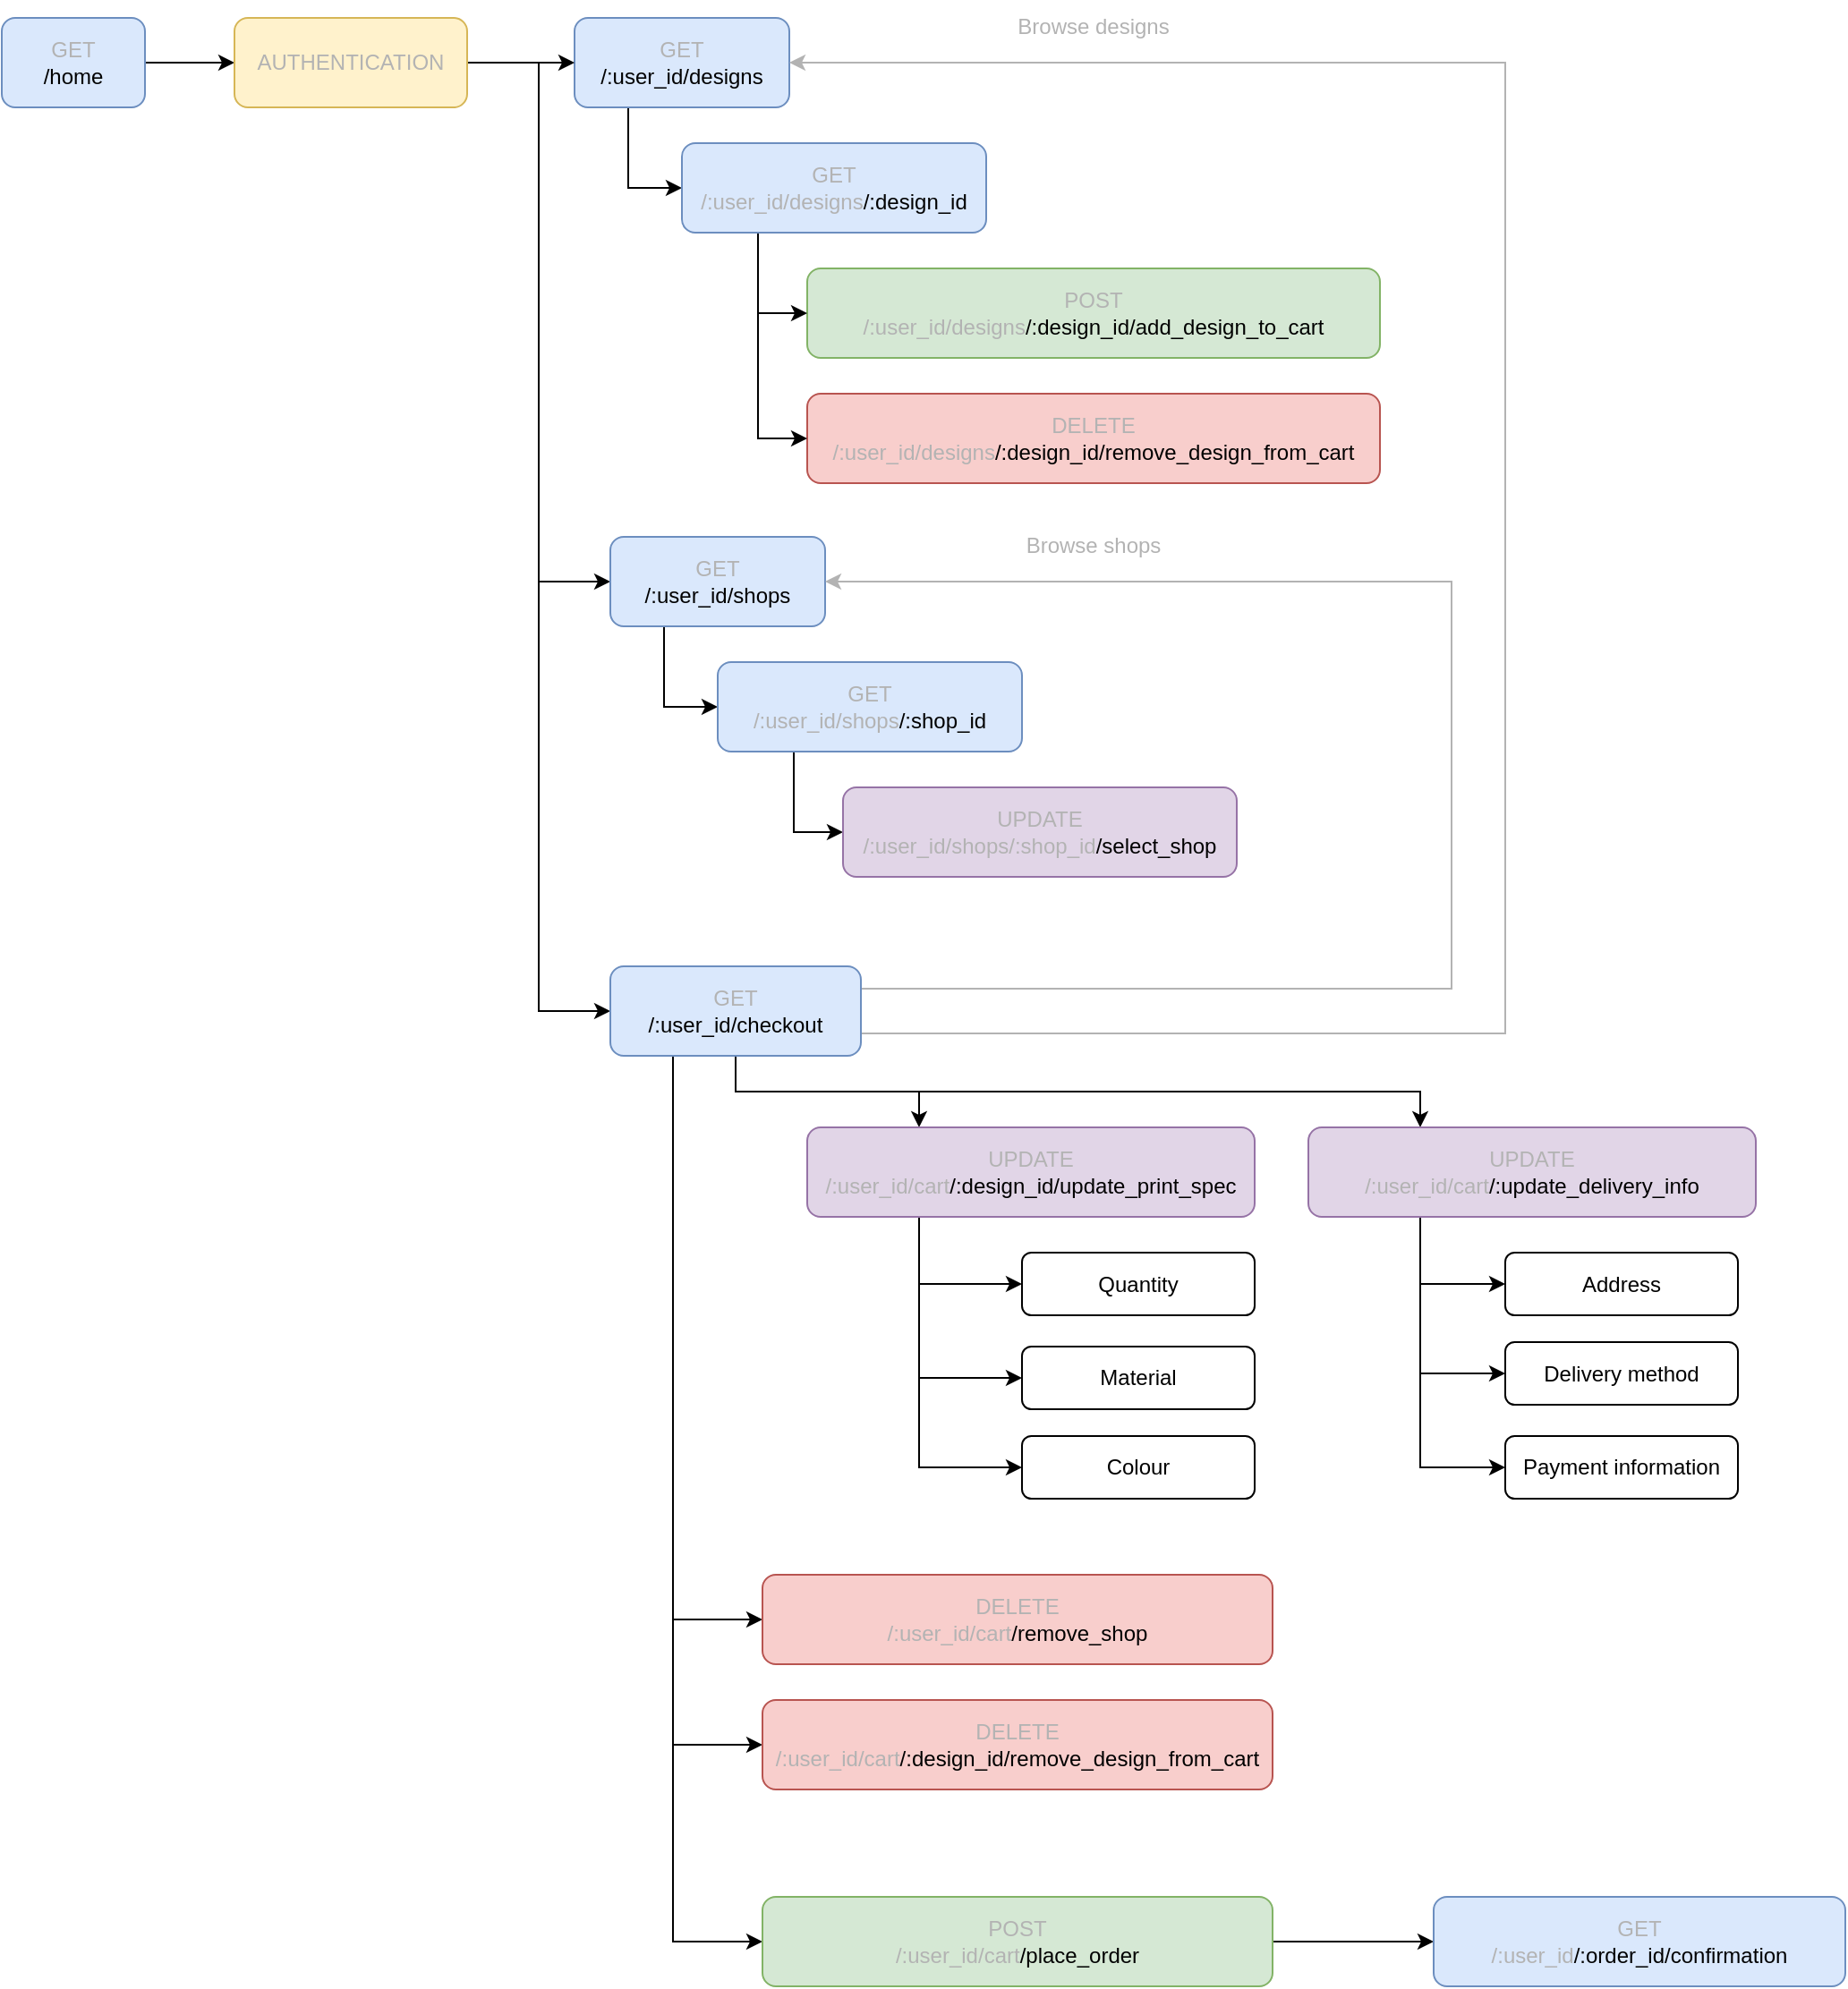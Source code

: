 <mxfile version="22.0.8" type="device">
  <diagram name="Page-1" id="yUJVbRALh6Ohsk7KYWx5">
    <mxGraphModel dx="2289" dy="2133" grid="1" gridSize="10" guides="1" tooltips="1" connect="1" arrows="1" fold="1" page="1" pageScale="1" pageWidth="1169" pageHeight="1654" math="0" shadow="0">
      <root>
        <mxCell id="0" />
        <mxCell id="1" parent="0" />
        <mxCell id="XJ2Jlw9GH5_GoQ7T7-Vw-28" style="edgeStyle=orthogonalEdgeStyle;rounded=0;orthogonalLoop=1;jettySize=auto;html=1;exitX=1;exitY=0.5;exitDx=0;exitDy=0;entryX=0;entryY=0.5;entryDx=0;entryDy=0;" edge="1" parent="1" source="XJ2Jlw9GH5_GoQ7T7-Vw-1" target="XJ2Jlw9GH5_GoQ7T7-Vw-3">
          <mxGeometry relative="1" as="geometry" />
        </mxCell>
        <mxCell id="XJ2Jlw9GH5_GoQ7T7-Vw-1" value="&lt;font color=&quot;#b3b3b3&quot;&gt;GET&lt;/font&gt;&lt;br&gt;/home" style="rounded=1;whiteSpace=wrap;html=1;fillColor=#dae8fc;strokeColor=#6c8ebf;" vertex="1" parent="1">
          <mxGeometry x="80" y="250" width="80" height="50" as="geometry" />
        </mxCell>
        <mxCell id="XJ2Jlw9GH5_GoQ7T7-Vw-11" style="edgeStyle=orthogonalEdgeStyle;rounded=0;orthogonalLoop=1;jettySize=auto;html=1;exitX=0.25;exitY=1;exitDx=0;exitDy=0;entryX=0;entryY=0.5;entryDx=0;entryDy=0;" edge="1" parent="1" source="XJ2Jlw9GH5_GoQ7T7-Vw-2" target="XJ2Jlw9GH5_GoQ7T7-Vw-10">
          <mxGeometry relative="1" as="geometry" />
        </mxCell>
        <mxCell id="XJ2Jlw9GH5_GoQ7T7-Vw-2" value="&lt;font color=&quot;#b3b3b3&quot;&gt;GET&lt;/font&gt;&lt;br&gt;/:user_id/designs" style="rounded=1;whiteSpace=wrap;html=1;fillColor=#dae8fc;strokeColor=#6c8ebf;" vertex="1" parent="1">
          <mxGeometry x="400" y="250" width="120" height="50" as="geometry" />
        </mxCell>
        <mxCell id="XJ2Jlw9GH5_GoQ7T7-Vw-25" style="edgeStyle=orthogonalEdgeStyle;rounded=0;orthogonalLoop=1;jettySize=auto;html=1;exitX=1;exitY=0.5;exitDx=0;exitDy=0;entryX=0;entryY=0.5;entryDx=0;entryDy=0;" edge="1" parent="1" source="XJ2Jlw9GH5_GoQ7T7-Vw-3" target="XJ2Jlw9GH5_GoQ7T7-Vw-2">
          <mxGeometry relative="1" as="geometry" />
        </mxCell>
        <mxCell id="XJ2Jlw9GH5_GoQ7T7-Vw-26" style="edgeStyle=orthogonalEdgeStyle;rounded=0;orthogonalLoop=1;jettySize=auto;html=1;exitX=1;exitY=0.5;exitDx=0;exitDy=0;entryX=0;entryY=0.5;entryDx=0;entryDy=0;" edge="1" parent="1" source="XJ2Jlw9GH5_GoQ7T7-Vw-3" target="XJ2Jlw9GH5_GoQ7T7-Vw-4">
          <mxGeometry relative="1" as="geometry" />
        </mxCell>
        <mxCell id="XJ2Jlw9GH5_GoQ7T7-Vw-27" style="edgeStyle=orthogonalEdgeStyle;rounded=0;orthogonalLoop=1;jettySize=auto;html=1;exitX=1;exitY=0.5;exitDx=0;exitDy=0;entryX=0;entryY=0.5;entryDx=0;entryDy=0;" edge="1" parent="1" source="XJ2Jlw9GH5_GoQ7T7-Vw-3" target="XJ2Jlw9GH5_GoQ7T7-Vw-5">
          <mxGeometry relative="1" as="geometry" />
        </mxCell>
        <mxCell id="XJ2Jlw9GH5_GoQ7T7-Vw-3" value="&lt;font color=&quot;#b3b3b3&quot;&gt;&lt;span style=&quot;caret-color: rgb(179, 179, 179);&quot;&gt;AUTHENTICATION&lt;/span&gt;&lt;/font&gt;" style="rounded=1;whiteSpace=wrap;html=1;fillColor=#fff2cc;strokeColor=#d6b656;" vertex="1" parent="1">
          <mxGeometry x="210" y="250" width="130" height="50" as="geometry" />
        </mxCell>
        <mxCell id="XJ2Jlw9GH5_GoQ7T7-Vw-16" style="edgeStyle=orthogonalEdgeStyle;rounded=0;orthogonalLoop=1;jettySize=auto;html=1;exitX=0.25;exitY=1;exitDx=0;exitDy=0;entryX=0;entryY=0.5;entryDx=0;entryDy=0;" edge="1" parent="1" source="XJ2Jlw9GH5_GoQ7T7-Vw-4" target="XJ2Jlw9GH5_GoQ7T7-Vw-15">
          <mxGeometry relative="1" as="geometry" />
        </mxCell>
        <mxCell id="XJ2Jlw9GH5_GoQ7T7-Vw-4" value="&lt;font color=&quot;#b3b3b3&quot;&gt;GET&lt;/font&gt;&lt;br&gt;/:user_id/shops" style="rounded=1;whiteSpace=wrap;html=1;fillColor=#dae8fc;strokeColor=#6c8ebf;" vertex="1" parent="1">
          <mxGeometry x="420" y="540" width="120" height="50" as="geometry" />
        </mxCell>
        <mxCell id="XJ2Jlw9GH5_GoQ7T7-Vw-53" style="edgeStyle=orthogonalEdgeStyle;rounded=0;orthogonalLoop=1;jettySize=auto;html=1;exitX=0.5;exitY=1;exitDx=0;exitDy=0;entryX=0.25;entryY=0;entryDx=0;entryDy=0;" edge="1" parent="1" source="XJ2Jlw9GH5_GoQ7T7-Vw-5" target="XJ2Jlw9GH5_GoQ7T7-Vw-31">
          <mxGeometry relative="1" as="geometry" />
        </mxCell>
        <mxCell id="XJ2Jlw9GH5_GoQ7T7-Vw-54" style="edgeStyle=orthogonalEdgeStyle;rounded=0;orthogonalLoop=1;jettySize=auto;html=1;exitX=0.5;exitY=1;exitDx=0;exitDy=0;entryX=0.25;entryY=0;entryDx=0;entryDy=0;" edge="1" parent="1" source="XJ2Jlw9GH5_GoQ7T7-Vw-5" target="XJ2Jlw9GH5_GoQ7T7-Vw-44">
          <mxGeometry relative="1" as="geometry" />
        </mxCell>
        <mxCell id="XJ2Jlw9GH5_GoQ7T7-Vw-55" style="edgeStyle=orthogonalEdgeStyle;rounded=0;orthogonalLoop=1;jettySize=auto;html=1;exitX=0.25;exitY=1;exitDx=0;exitDy=0;entryX=0;entryY=0.5;entryDx=0;entryDy=0;" edge="1" parent="1" source="XJ2Jlw9GH5_GoQ7T7-Vw-5" target="XJ2Jlw9GH5_GoQ7T7-Vw-30">
          <mxGeometry relative="1" as="geometry" />
        </mxCell>
        <mxCell id="XJ2Jlw9GH5_GoQ7T7-Vw-56" style="edgeStyle=orthogonalEdgeStyle;rounded=0;orthogonalLoop=1;jettySize=auto;html=1;exitX=0.25;exitY=1;exitDx=0;exitDy=0;entryX=0;entryY=0.5;entryDx=0;entryDy=0;" edge="1" parent="1" source="XJ2Jlw9GH5_GoQ7T7-Vw-5" target="XJ2Jlw9GH5_GoQ7T7-Vw-51">
          <mxGeometry relative="1" as="geometry" />
        </mxCell>
        <mxCell id="XJ2Jlw9GH5_GoQ7T7-Vw-62" style="edgeStyle=orthogonalEdgeStyle;rounded=0;orthogonalLoop=1;jettySize=auto;html=1;exitX=0.25;exitY=1;exitDx=0;exitDy=0;entryX=0;entryY=0.5;entryDx=0;entryDy=0;" edge="1" parent="1" source="XJ2Jlw9GH5_GoQ7T7-Vw-5" target="XJ2Jlw9GH5_GoQ7T7-Vw-59">
          <mxGeometry relative="1" as="geometry" />
        </mxCell>
        <mxCell id="XJ2Jlw9GH5_GoQ7T7-Vw-65" style="edgeStyle=orthogonalEdgeStyle;rounded=0;orthogonalLoop=1;jettySize=auto;html=1;exitX=1;exitY=0.25;exitDx=0;exitDy=0;entryX=1;entryY=0.5;entryDx=0;entryDy=0;strokeColor=#B3B3B3;" edge="1" parent="1" source="XJ2Jlw9GH5_GoQ7T7-Vw-5" target="XJ2Jlw9GH5_GoQ7T7-Vw-4">
          <mxGeometry relative="1" as="geometry">
            <Array as="points">
              <mxPoint x="890" y="792" />
              <mxPoint x="890" y="565" />
            </Array>
          </mxGeometry>
        </mxCell>
        <mxCell id="XJ2Jlw9GH5_GoQ7T7-Vw-66" style="edgeStyle=orthogonalEdgeStyle;rounded=0;orthogonalLoop=1;jettySize=auto;html=1;exitX=1;exitY=0.75;exitDx=0;exitDy=0;entryX=1;entryY=0.5;entryDx=0;entryDy=0;strokeColor=#B3B3B3;" edge="1" parent="1" source="XJ2Jlw9GH5_GoQ7T7-Vw-5" target="XJ2Jlw9GH5_GoQ7T7-Vw-2">
          <mxGeometry relative="1" as="geometry">
            <Array as="points">
              <mxPoint x="920" y="818" />
              <mxPoint x="920" y="275" />
            </Array>
          </mxGeometry>
        </mxCell>
        <mxCell id="XJ2Jlw9GH5_GoQ7T7-Vw-5" value="&lt;font color=&quot;#b3b3b3&quot;&gt;GET&lt;/font&gt;&lt;br&gt;/:user_id/checkout" style="rounded=1;whiteSpace=wrap;html=1;fillColor=#dae8fc;strokeColor=#6c8ebf;" vertex="1" parent="1">
          <mxGeometry x="420" y="780" width="140" height="50" as="geometry" />
        </mxCell>
        <mxCell id="XJ2Jlw9GH5_GoQ7T7-Vw-6" value="&lt;font color=&quot;#b3b3b3&quot;&gt;&lt;span style=&quot;caret-color: rgb(179, 179, 179);&quot;&gt;POST&lt;/span&gt;&lt;/font&gt;&lt;br&gt;&lt;font color=&quot;#b3b3b3&quot;&gt;/:user_id/designs&lt;/font&gt;/:design_id/add_design_to_cart" style="rounded=1;whiteSpace=wrap;html=1;fillColor=#d5e8d4;strokeColor=#82b366;" vertex="1" parent="1">
          <mxGeometry x="530" y="390" width="320" height="50" as="geometry" />
        </mxCell>
        <mxCell id="XJ2Jlw9GH5_GoQ7T7-Vw-7" value="&lt;font color=&quot;#b3b3b3&quot;&gt;&lt;span style=&quot;caret-color: rgb(179, 179, 179);&quot;&gt;DELETE&lt;/span&gt;&lt;/font&gt;&lt;br&gt;&lt;font color=&quot;#b3b3b3&quot;&gt;/:user_id/designs&lt;/font&gt;/:design_id/remove_design_from_cart" style="rounded=1;whiteSpace=wrap;html=1;fillColor=#f8cecc;strokeColor=#b85450;" vertex="1" parent="1">
          <mxGeometry x="530" y="460" width="320" height="50" as="geometry" />
        </mxCell>
        <mxCell id="XJ2Jlw9GH5_GoQ7T7-Vw-12" style="edgeStyle=orthogonalEdgeStyle;rounded=0;orthogonalLoop=1;jettySize=auto;html=1;exitX=0.25;exitY=1;exitDx=0;exitDy=0;entryX=0;entryY=0.5;entryDx=0;entryDy=0;" edge="1" parent="1" source="XJ2Jlw9GH5_GoQ7T7-Vw-10" target="XJ2Jlw9GH5_GoQ7T7-Vw-6">
          <mxGeometry relative="1" as="geometry" />
        </mxCell>
        <mxCell id="XJ2Jlw9GH5_GoQ7T7-Vw-13" style="edgeStyle=orthogonalEdgeStyle;rounded=0;orthogonalLoop=1;jettySize=auto;html=1;exitX=0.25;exitY=1;exitDx=0;exitDy=0;entryX=0;entryY=0.5;entryDx=0;entryDy=0;" edge="1" parent="1" source="XJ2Jlw9GH5_GoQ7T7-Vw-10" target="XJ2Jlw9GH5_GoQ7T7-Vw-7">
          <mxGeometry relative="1" as="geometry" />
        </mxCell>
        <mxCell id="XJ2Jlw9GH5_GoQ7T7-Vw-10" value="&lt;font color=&quot;#b3b3b3&quot;&gt;GET&lt;br&gt;/:user_id/designs&lt;/font&gt;/:design_id" style="rounded=1;whiteSpace=wrap;html=1;fillColor=#dae8fc;strokeColor=#6c8ebf;" vertex="1" parent="1">
          <mxGeometry x="460" y="320" width="170" height="50" as="geometry" />
        </mxCell>
        <mxCell id="XJ2Jlw9GH5_GoQ7T7-Vw-18" style="edgeStyle=orthogonalEdgeStyle;rounded=0;orthogonalLoop=1;jettySize=auto;html=1;exitX=0.25;exitY=1;exitDx=0;exitDy=0;entryX=0;entryY=0.5;entryDx=0;entryDy=0;" edge="1" parent="1" source="XJ2Jlw9GH5_GoQ7T7-Vw-15" target="XJ2Jlw9GH5_GoQ7T7-Vw-17">
          <mxGeometry relative="1" as="geometry" />
        </mxCell>
        <mxCell id="XJ2Jlw9GH5_GoQ7T7-Vw-15" value="&lt;font color=&quot;#b3b3b3&quot;&gt;GET&lt;/font&gt;&lt;br&gt;&lt;font color=&quot;#b3b3b3&quot;&gt;/:user_id/shops&lt;/font&gt;/:shop_id" style="rounded=1;whiteSpace=wrap;html=1;fillColor=#dae8fc;strokeColor=#6c8ebf;" vertex="1" parent="1">
          <mxGeometry x="480" y="610" width="170" height="50" as="geometry" />
        </mxCell>
        <mxCell id="XJ2Jlw9GH5_GoQ7T7-Vw-17" value="&lt;font color=&quot;#b3b3b3&quot;&gt;&lt;span style=&quot;caret-color: rgb(179, 179, 179);&quot;&gt;UPDATE&lt;/span&gt;&lt;/font&gt;&lt;br&gt;&lt;font color=&quot;#b3b3b3&quot;&gt;/:user_id/shops/:shop_id&lt;/font&gt;/select_shop" style="rounded=1;whiteSpace=wrap;html=1;fillColor=#e1d5e7;strokeColor=#9673a6;" vertex="1" parent="1">
          <mxGeometry x="550" y="680" width="220" height="50" as="geometry" />
        </mxCell>
        <mxCell id="XJ2Jlw9GH5_GoQ7T7-Vw-30" value="&lt;font color=&quot;#b3b3b3&quot;&gt;&lt;span style=&quot;caret-color: rgb(179, 179, 179);&quot;&gt;DELETE&lt;/span&gt;&lt;/font&gt;&lt;br&gt;&lt;font color=&quot;#b3b3b3&quot;&gt;/:user_id/cart&lt;/font&gt;/:design_id/remove_design_from_cart" style="rounded=1;whiteSpace=wrap;html=1;fillColor=#f8cecc;strokeColor=#b85450;" vertex="1" parent="1">
          <mxGeometry x="505" y="1190" width="285" height="50" as="geometry" />
        </mxCell>
        <mxCell id="XJ2Jlw9GH5_GoQ7T7-Vw-40" style="edgeStyle=orthogonalEdgeStyle;rounded=0;orthogonalLoop=1;jettySize=auto;html=1;exitX=0.25;exitY=1;exitDx=0;exitDy=0;entryX=0;entryY=0.5;entryDx=0;entryDy=0;" edge="1" parent="1" source="XJ2Jlw9GH5_GoQ7T7-Vw-31" target="XJ2Jlw9GH5_GoQ7T7-Vw-32">
          <mxGeometry relative="1" as="geometry" />
        </mxCell>
        <mxCell id="XJ2Jlw9GH5_GoQ7T7-Vw-41" style="edgeStyle=orthogonalEdgeStyle;rounded=0;orthogonalLoop=1;jettySize=auto;html=1;exitX=0.25;exitY=1;exitDx=0;exitDy=0;entryX=0;entryY=0.5;entryDx=0;entryDy=0;" edge="1" parent="1" source="XJ2Jlw9GH5_GoQ7T7-Vw-31" target="XJ2Jlw9GH5_GoQ7T7-Vw-33">
          <mxGeometry relative="1" as="geometry" />
        </mxCell>
        <mxCell id="XJ2Jlw9GH5_GoQ7T7-Vw-42" style="edgeStyle=orthogonalEdgeStyle;rounded=0;orthogonalLoop=1;jettySize=auto;html=1;exitX=0.25;exitY=1;exitDx=0;exitDy=0;entryX=0;entryY=0.5;entryDx=0;entryDy=0;" edge="1" parent="1" source="XJ2Jlw9GH5_GoQ7T7-Vw-31" target="XJ2Jlw9GH5_GoQ7T7-Vw-34">
          <mxGeometry relative="1" as="geometry" />
        </mxCell>
        <mxCell id="XJ2Jlw9GH5_GoQ7T7-Vw-31" value="&lt;font color=&quot;#b3b3b3&quot;&gt;&lt;span style=&quot;caret-color: rgb(179, 179, 179);&quot;&gt;UPDATE&lt;/span&gt;&lt;/font&gt;&lt;br&gt;&lt;font color=&quot;#b3b3b3&quot;&gt;/:user_id/cart&lt;/font&gt;/:design_id/update_print_spec" style="rounded=1;whiteSpace=wrap;html=1;fillColor=#e1d5e7;strokeColor=#9673a6;" vertex="1" parent="1">
          <mxGeometry x="530" y="870" width="250" height="50" as="geometry" />
        </mxCell>
        <mxCell id="XJ2Jlw9GH5_GoQ7T7-Vw-32" value="Quantity" style="rounded=1;whiteSpace=wrap;html=1;" vertex="1" parent="1">
          <mxGeometry x="650" y="940" width="130" height="35" as="geometry" />
        </mxCell>
        <mxCell id="XJ2Jlw9GH5_GoQ7T7-Vw-33" value="Material" style="rounded=1;whiteSpace=wrap;html=1;" vertex="1" parent="1">
          <mxGeometry x="650" y="992.5" width="130" height="35" as="geometry" />
        </mxCell>
        <mxCell id="XJ2Jlw9GH5_GoQ7T7-Vw-34" value="Colour" style="rounded=1;whiteSpace=wrap;html=1;" vertex="1" parent="1">
          <mxGeometry x="650" y="1042.5" width="130" height="35" as="geometry" />
        </mxCell>
        <mxCell id="XJ2Jlw9GH5_GoQ7T7-Vw-48" style="edgeStyle=orthogonalEdgeStyle;rounded=0;orthogonalLoop=1;jettySize=auto;html=1;exitX=0.25;exitY=1;exitDx=0;exitDy=0;entryX=0;entryY=0.5;entryDx=0;entryDy=0;" edge="1" parent="1" source="XJ2Jlw9GH5_GoQ7T7-Vw-44" target="XJ2Jlw9GH5_GoQ7T7-Vw-45">
          <mxGeometry relative="1" as="geometry" />
        </mxCell>
        <mxCell id="XJ2Jlw9GH5_GoQ7T7-Vw-49" style="edgeStyle=orthogonalEdgeStyle;rounded=0;orthogonalLoop=1;jettySize=auto;html=1;exitX=0.25;exitY=1;exitDx=0;exitDy=0;entryX=0;entryY=0.5;entryDx=0;entryDy=0;" edge="1" parent="1" source="XJ2Jlw9GH5_GoQ7T7-Vw-44" target="XJ2Jlw9GH5_GoQ7T7-Vw-46">
          <mxGeometry relative="1" as="geometry" />
        </mxCell>
        <mxCell id="XJ2Jlw9GH5_GoQ7T7-Vw-50" style="edgeStyle=orthogonalEdgeStyle;rounded=0;orthogonalLoop=1;jettySize=auto;html=1;exitX=0.25;exitY=1;exitDx=0;exitDy=0;entryX=0;entryY=0.5;entryDx=0;entryDy=0;" edge="1" parent="1" source="XJ2Jlw9GH5_GoQ7T7-Vw-44" target="XJ2Jlw9GH5_GoQ7T7-Vw-47">
          <mxGeometry relative="1" as="geometry" />
        </mxCell>
        <mxCell id="XJ2Jlw9GH5_GoQ7T7-Vw-44" value="&lt;font color=&quot;#b3b3b3&quot;&gt;&lt;span style=&quot;caret-color: rgb(179, 179, 179);&quot;&gt;UPDATE&lt;/span&gt;&lt;/font&gt;&lt;br&gt;&lt;font color=&quot;#b3b3b3&quot;&gt;/:user_id/cart&lt;/font&gt;/:update_delivery_info" style="rounded=1;whiteSpace=wrap;html=1;fillColor=#e1d5e7;strokeColor=#9673a6;" vertex="1" parent="1">
          <mxGeometry x="810" y="870" width="250" height="50" as="geometry" />
        </mxCell>
        <mxCell id="XJ2Jlw9GH5_GoQ7T7-Vw-45" value="Address" style="rounded=1;whiteSpace=wrap;html=1;" vertex="1" parent="1">
          <mxGeometry x="920" y="940" width="130" height="35" as="geometry" />
        </mxCell>
        <mxCell id="XJ2Jlw9GH5_GoQ7T7-Vw-46" value="Delivery method" style="rounded=1;whiteSpace=wrap;html=1;" vertex="1" parent="1">
          <mxGeometry x="920" y="990" width="130" height="35" as="geometry" />
        </mxCell>
        <mxCell id="XJ2Jlw9GH5_GoQ7T7-Vw-47" value="Payment information" style="rounded=1;whiteSpace=wrap;html=1;" vertex="1" parent="1">
          <mxGeometry x="920" y="1042.5" width="130" height="35" as="geometry" />
        </mxCell>
        <mxCell id="XJ2Jlw9GH5_GoQ7T7-Vw-51" value="&lt;font color=&quot;#b3b3b3&quot;&gt;&lt;span style=&quot;caret-color: rgb(179, 179, 179);&quot;&gt;DELETE&lt;/span&gt;&lt;/font&gt;&lt;br&gt;&lt;font color=&quot;#b3b3b3&quot;&gt;/:user_id/cart&lt;/font&gt;/remove_shop" style="rounded=1;whiteSpace=wrap;html=1;fillColor=#f8cecc;strokeColor=#b85450;" vertex="1" parent="1">
          <mxGeometry x="505" y="1120" width="285" height="50" as="geometry" />
        </mxCell>
        <mxCell id="XJ2Jlw9GH5_GoQ7T7-Vw-63" style="edgeStyle=orthogonalEdgeStyle;rounded=0;orthogonalLoop=1;jettySize=auto;html=1;exitX=1;exitY=0.5;exitDx=0;exitDy=0;entryX=0;entryY=0.5;entryDx=0;entryDy=0;" edge="1" parent="1" source="XJ2Jlw9GH5_GoQ7T7-Vw-59" target="XJ2Jlw9GH5_GoQ7T7-Vw-61">
          <mxGeometry relative="1" as="geometry" />
        </mxCell>
        <mxCell id="XJ2Jlw9GH5_GoQ7T7-Vw-59" value="&lt;font color=&quot;#b3b3b3&quot;&gt;&lt;span style=&quot;caret-color: rgb(179, 179, 179);&quot;&gt;POST&lt;/span&gt;&lt;/font&gt;&lt;br&gt;&lt;font color=&quot;#b3b3b3&quot;&gt;/:user_id/cart&lt;/font&gt;/place_order" style="rounded=1;whiteSpace=wrap;html=1;fillColor=#d5e8d4;strokeColor=#82b366;" vertex="1" parent="1">
          <mxGeometry x="505" y="1300" width="285" height="50" as="geometry" />
        </mxCell>
        <mxCell id="XJ2Jlw9GH5_GoQ7T7-Vw-61" value="&lt;font color=&quot;#b3b3b3&quot;&gt;GET&lt;/font&gt;&lt;br&gt;&lt;font color=&quot;#b3b3b3&quot;&gt;/:user_id&lt;/font&gt;/:order_id/confirmation" style="rounded=1;whiteSpace=wrap;html=1;fillColor=#dae8fc;strokeColor=#6c8ebf;" vertex="1" parent="1">
          <mxGeometry x="880" y="1300" width="230" height="50" as="geometry" />
        </mxCell>
        <mxCell id="XJ2Jlw9GH5_GoQ7T7-Vw-67" value="&lt;font color=&quot;#b3b3b3&quot;&gt;&lt;span style=&quot;caret-color: rgb(179, 179, 179);&quot;&gt;Browse designs&lt;/span&gt;&lt;/font&gt;" style="text;html=1;strokeColor=none;fillColor=none;align=center;verticalAlign=middle;whiteSpace=wrap;rounded=0;" vertex="1" parent="1">
          <mxGeometry x="635" y="240" width="110" height="30" as="geometry" />
        </mxCell>
        <mxCell id="XJ2Jlw9GH5_GoQ7T7-Vw-68" value="&lt;font color=&quot;#b3b3b3&quot;&gt;&lt;span style=&quot;caret-color: rgb(179, 179, 179);&quot;&gt;Browse shops&lt;/span&gt;&lt;/font&gt;" style="text;html=1;strokeColor=none;fillColor=none;align=center;verticalAlign=middle;whiteSpace=wrap;rounded=0;" vertex="1" parent="1">
          <mxGeometry x="635" y="530" width="110" height="30" as="geometry" />
        </mxCell>
      </root>
    </mxGraphModel>
  </diagram>
</mxfile>
